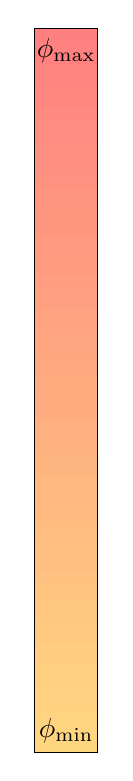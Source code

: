 \begin{tikzpicture}[yscale=-1]
\definecolor{cffxfxf}{rgb}{1.00, 0.50, 0.50}
\path[fill=cffxfxf, draw=cffxfxf] (0.00, 0.00) rectangle (0.80, 0.09);
\definecolor{cffyqxf}{rgb}{1.00, 0.50, 0.50}
\path[fill=cffyqxf, draw=cffyqxf] (0.00, 0.09) rectangle (0.80, 0.18);
\definecolor{cffyrxf}{rgb}{1.00, 0.51, 0.50}
\path[fill=cffyrxf, draw=cffyrxf] (0.00, 0.18) rectangle (0.80, 0.28);
\definecolor{cffysxf}{rgb}{1.00, 0.51, 0.50}
\path[fill=cffysxf, draw=cffysxf] (0.00, 0.28) rectangle (0.80, 0.37);
\definecolor{cffytxf}{rgb}{1.00, 0.51, 0.50}
\path[fill=cffytxf, draw=cffytxf] (0.00, 0.37) rectangle (0.80, 0.46);
\definecolor{cffyuxf}{rgb}{1.00, 0.52, 0.50}
\path[fill=cffyuxf, draw=cffyuxf] (0.00, 0.46) rectangle (0.80, 0.55);
\definecolor{cffyvxf}{rgb}{1.00, 0.52, 0.50}
\path[fill=cffyvxf, draw=cffyvxf] (0.00, 0.55) rectangle (0.80, 0.64);
\definecolor{cffywxf}{rgb}{1.00, 0.52, 0.50}
\path[fill=cffywxf, draw=cffywxf] (0.00, 0.64) rectangle (0.80, 0.74);
\definecolor{cffyxxf}{rgb}{1.00, 0.53, 0.50}
\path[fill=cffyxxf, draw=cffyxxf] (0.00, 0.74) rectangle (0.80, 0.83);
\definecolor{cffyyxf}{rgb}{1.00, 0.53, 0.50}
\path[fill=cffyyxf, draw=cffyyxf] (0.00, 0.83) rectangle (0.80, 0.92);
\path[fill=cffyyxf, draw=cffyyxf] (0.00, 0.92) rectangle (0.80, 1.01);
\definecolor{cffyzxf}{rgb}{1.00, 0.54, 0.50}
\path[fill=cffyzxf, draw=cffyzxf] (0.00, 1.01) rectangle (0.80, 1.10);
\definecolor{cffyaxf}{rgb}{1.00, 0.54, 0.50}
\path[fill=cffyaxf, draw=cffyaxf] (0.00, 1.10) rectangle (0.80, 1.20);
\definecolor{cffybxf}{rgb}{1.00, 0.55, 0.50}
\path[fill=cffybxf, draw=cffybxf] (0.00, 1.20) rectangle (0.80, 1.29);
\definecolor{cffycxf}{rgb}{1.00, 0.55, 0.50}
\path[fill=cffycxf, draw=cffycxf] (0.00, 1.29) rectangle (0.80, 1.38);
\definecolor{cffydxf}{rgb}{1.00, 0.55, 0.50}
\path[fill=cffydxf, draw=cffydxf] (0.00, 1.38) rectangle (0.80, 1.47);
\definecolor{cffyexf}{rgb}{1.00, 0.56, 0.50}
\path[fill=cffyexf, draw=cffyexf] (0.00, 1.47) rectangle (0.80, 1.56);
\definecolor{cffyfxf}{rgb}{1.00, 0.56, 0.50}
\path[fill=cffyfxf, draw=cffyfxf] (0.00, 1.56) rectangle (0.80, 1.66);
\definecolor{cffzqxf}{rgb}{1.00, 0.56, 0.50}
\path[fill=cffzqxf, draw=cffzqxf] (0.00, 1.66) rectangle (0.80, 1.75);
\path[fill=cffzqxf, draw=cffzqxf] (0.00, 1.75) rectangle (0.80, 1.84);
\definecolor{cffzrxf}{rgb}{1.00, 0.57, 0.50}
\path[fill=cffzrxf, draw=cffzrxf] (0.00, 1.84) rectangle (0.80, 1.93);
\definecolor{cffzsxf}{rgb}{1.00, 0.57, 0.50}
\path[fill=cffzsxf, draw=cffzsxf] (0.00, 1.93) rectangle (0.80, 2.02);
\definecolor{cffztxf}{rgb}{1.00, 0.58, 0.50}
\path[fill=cffztxf, draw=cffztxf] (0.00, 2.02) rectangle (0.80, 2.12);
\definecolor{cffzuxf}{rgb}{1.00, 0.58, 0.50}
\path[fill=cffzuxf, draw=cffzuxf] (0.00, 2.12) rectangle (0.80, 2.21);
\definecolor{cffzvxf}{rgb}{1.00, 0.58, 0.50}
\path[fill=cffzvxf, draw=cffzvxf] (0.00, 2.21) rectangle (0.80, 2.30);
\definecolor{cffzwxf}{rgb}{1.00, 0.59, 0.50}
\path[fill=cffzwxf, draw=cffzwxf] (0.00, 2.30) rectangle (0.80, 2.39);
\definecolor{cffzxxf}{rgb}{1.00, 0.59, 0.50}
\path[fill=cffzxxf, draw=cffzxxf] (0.00, 2.39) rectangle (0.80, 2.48);
\definecolor{cffzyxf}{rgb}{1.00, 0.59, 0.50}
\path[fill=cffzyxf, draw=cffzyxf] (0.00, 2.48) rectangle (0.80, 2.58);
\path[fill=cffzyxf, draw=cffzyxf] (0.00, 2.58) rectangle (0.80, 2.67);
\definecolor{cffzzxf}{rgb}{1.00, 0.60, 0.50}
\path[fill=cffzzxf, draw=cffzzxf] (0.00, 2.67) rectangle (0.80, 2.76);
\definecolor{cffzaxf}{rgb}{1.00, 0.60, 0.50}
\path[fill=cffzaxf, draw=cffzaxf] (0.00, 2.76) rectangle (0.80, 2.85);
\definecolor{cffzbxf}{rgb}{1.00, 0.61, 0.50}
\path[fill=cffzbxf, draw=cffzbxf] (0.00, 2.85) rectangle (0.80, 2.94);
\definecolor{cffzcxf}{rgb}{1.00, 0.61, 0.50}
\path[fill=cffzcxf, draw=cffzcxf] (0.00, 2.94) rectangle (0.80, 3.04);
\definecolor{cffzdxf}{rgb}{1.00, 0.61, 0.50}
\path[fill=cffzdxf, draw=cffzdxf] (0.00, 3.04) rectangle (0.80, 3.13);
\definecolor{cffzexf}{rgb}{1.00, 0.62, 0.50}
\path[fill=cffzexf, draw=cffzexf] (0.00, 3.13) rectangle (0.80, 3.22);
\definecolor{cffzfxf}{rgb}{1.00, 0.62, 0.50}
\path[fill=cffzfxf, draw=cffzfxf] (0.00, 3.22) rectangle (0.80, 3.31);
\definecolor{cffaqxf}{rgb}{1.00, 0.63, 0.50}
\path[fill=cffaqxf, draw=cffaqxf] (0.00, 3.31) rectangle (0.80, 3.40);
\path[fill=cffaqxf, draw=cffaqxf] (0.00, 3.40) rectangle (0.80, 3.50);
\definecolor{cffarxf}{rgb}{1.00, 0.63, 0.50}
\path[fill=cffarxf, draw=cffarxf] (0.00, 3.50) rectangle (0.80, 3.59);
\definecolor{cffasxf}{rgb}{1.00, 0.64, 0.50}
\path[fill=cffasxf, draw=cffasxf] (0.00, 3.59) rectangle (0.80, 3.68);
\definecolor{cffatxf}{rgb}{1.00, 0.64, 0.50}
\path[fill=cffatxf, draw=cffatxf] (0.00, 3.68) rectangle (0.80, 3.77);
\definecolor{cffauxf}{rgb}{1.00, 0.64, 0.50}
\path[fill=cffauxf, draw=cffauxf] (0.00, 3.77) rectangle (0.80, 3.86);
\definecolor{cffavxf}{rgb}{1.00, 0.65, 0.50}
\path[fill=cffavxf, draw=cffavxf] (0.00, 3.86) rectangle (0.80, 3.96);
\definecolor{cffawxf}{rgb}{1.00, 0.65, 0.50}
\path[fill=cffawxf, draw=cffawxf] (0.00, 3.96) rectangle (0.80, 4.05);
\definecolor{cffaxxf}{rgb}{1.00, 0.65, 0.50}
\path[fill=cffaxxf, draw=cffaxxf] (0.00, 4.05) rectangle (0.80, 4.14);
\definecolor{cffayxf}{rgb}{1.00, 0.66, 0.50}
\path[fill=cffayxf, draw=cffayxf] (0.00, 4.14) rectangle (0.80, 4.23);
\definecolor{cffazxf}{rgb}{1.00, 0.66, 0.50}
\path[fill=cffazxf, draw=cffazxf] (0.00, 4.23) rectangle (0.80, 4.32);
\path[fill=cffazxf, draw=cffazxf] (0.00, 4.32) rectangle (0.80, 4.42);
\definecolor{cffaaxf}{rgb}{1.00, 0.67, 0.50}
\path[fill=cffaaxf, draw=cffaaxf] (0.00, 4.42) rectangle (0.80, 4.51);
\definecolor{cffabxf}{rgb}{1.00, 0.67, 0.50}
\path[fill=cffabxf, draw=cffabxf] (0.00, 4.51) rectangle (0.80, 4.60);
\definecolor{cffacxf}{rgb}{1.00, 0.67, 0.50}
\path[fill=cffacxf, draw=cffacxf] (0.00, 4.60) rectangle (0.80, 4.69);
\definecolor{cffadxf}{rgb}{1.00, 0.68, 0.50}
\path[fill=cffadxf, draw=cffadxf] (0.00, 4.69) rectangle (0.80, 4.78);
\definecolor{cffaexf}{rgb}{1.00, 0.68, 0.50}
\path[fill=cffaexf, draw=cffaexf] (0.00, 4.78) rectangle (0.80, 4.88);
\definecolor{cffafxf}{rgb}{1.00, 0.68, 0.50}
\path[fill=cffafxf, draw=cffafxf] (0.00, 4.88) rectangle (0.80, 4.97);
\definecolor{cffbqxf}{rgb}{1.00, 0.69, 0.50}
\path[fill=cffbqxf, draw=cffbqxf] (0.00, 4.97) rectangle (0.80, 5.06);
\definecolor{cffbrxf}{rgb}{1.00, 0.69, 0.50}
\path[fill=cffbrxf, draw=cffbrxf] (0.00, 5.06) rectangle (0.80, 5.15);
\path[fill=cffbrxf, draw=cffbrxf] (0.00, 5.15) rectangle (0.80, 5.24);
\definecolor{cffbsxf}{rgb}{1.00, 0.70, 0.50}
\path[fill=cffbsxf, draw=cffbsxf] (0.00, 5.24) rectangle (0.80, 5.34);
\definecolor{cffbtxf}{rgb}{1.00, 0.70, 0.50}
\path[fill=cffbtxf, draw=cffbtxf] (0.00, 5.34) rectangle (0.80, 5.43);
\definecolor{cffbuxf}{rgb}{1.00, 0.71, 0.50}
\path[fill=cffbuxf, draw=cffbuxf] (0.00, 5.43) rectangle (0.80, 5.52);
\definecolor{cffbvxf}{rgb}{1.00, 0.71, 0.50}
\path[fill=cffbvxf, draw=cffbvxf] (0.00, 5.52) rectangle (0.80, 5.61);
\definecolor{cffbwxf}{rgb}{1.00, 0.71, 0.50}
\path[fill=cffbwxf, draw=cffbwxf] (0.00, 5.61) rectangle (0.80, 5.70);
\definecolor{cffbxxf}{rgb}{1.00, 0.72, 0.50}
\path[fill=cffbxxf, draw=cffbxxf] (0.00, 5.70) rectangle (0.80, 5.80);
\definecolor{cffbyxf}{rgb}{1.00, 0.72, 0.50}
\path[fill=cffbyxf, draw=cffbyxf] (0.00, 5.80) rectangle (0.80, 5.89);
\definecolor{cffbzxf}{rgb}{1.00, 0.72, 0.50}
\path[fill=cffbzxf, draw=cffbzxf] (0.00, 5.89) rectangle (0.80, 5.98);
\path[fill=cffbzxf, draw=cffbzxf] (0.00, 5.98) rectangle (0.80, 6.07);
\definecolor{cffbaxf}{rgb}{1.00, 0.73, 0.50}
\path[fill=cffbaxf, draw=cffbaxf] (0.00, 6.07) rectangle (0.80, 6.16);
\definecolor{cffbbxf}{rgb}{1.00, 0.73, 0.50}
\path[fill=cffbbxf, draw=cffbbxf] (0.00, 6.16) rectangle (0.80, 6.26);
\definecolor{cffbcxf}{rgb}{1.00, 0.74, 0.50}
\path[fill=cffbcxf, draw=cffbcxf] (0.00, 6.26) rectangle (0.80, 6.35);
\definecolor{cffbdxf}{rgb}{1.00, 0.74, 0.50}
\path[fill=cffbdxf, draw=cffbdxf] (0.00, 6.35) rectangle (0.80, 6.44);
\definecolor{cffbexf}{rgb}{1.00, 0.74, 0.50}
\path[fill=cffbexf, draw=cffbexf] (0.00, 6.44) rectangle (0.80, 6.53);
\definecolor{cffbfxf}{rgb}{1.00, 0.75, 0.50}
\path[fill=cffbfxf, draw=cffbfxf] (0.00, 6.53) rectangle (0.80, 6.62);
\definecolor{cffcqxf}{rgb}{1.00, 0.75, 0.50}
\path[fill=cffcqxf, draw=cffcqxf] (0.00, 6.62) rectangle (0.80, 6.72);
\definecolor{cffcrxf}{rgb}{1.00, 0.75, 0.50}
\path[fill=cffcrxf, draw=cffcrxf] (0.00, 6.72) rectangle (0.80, 6.81);
\path[fill=cffcrxf, draw=cffcrxf] (0.00, 6.81) rectangle (0.80, 6.90);
\definecolor{cffcsxf}{rgb}{1.00, 0.76, 0.50}
\path[fill=cffcsxf, draw=cffcsxf] (0.00, 6.90) rectangle (0.80, 6.99);
\definecolor{cffctxf}{rgb}{1.00, 0.76, 0.50}
\path[fill=cffctxf, draw=cffctxf] (0.00, 6.99) rectangle (0.80, 7.08);
\definecolor{cffcuxf}{rgb}{1.00, 0.77, 0.50}
\path[fill=cffcuxf, draw=cffcuxf] (0.00, 7.08) rectangle (0.80, 7.18);
\definecolor{cffcvxf}{rgb}{1.00, 0.77, 0.50}
\path[fill=cffcvxf, draw=cffcvxf] (0.00, 7.18) rectangle (0.80, 7.27);
\definecolor{cffcwxf}{rgb}{1.00, 0.78, 0.50}
\path[fill=cffcwxf, draw=cffcwxf] (0.00, 7.27) rectangle (0.80, 7.36);
\definecolor{cffcxxf}{rgb}{1.00, 0.78, 0.50}
\path[fill=cffcxxf, draw=cffcxxf] (0.00, 7.36) rectangle (0.80, 7.45);
\definecolor{cffcyxf}{rgb}{1.00, 0.78, 0.50}
\path[fill=cffcyxf, draw=cffcyxf] (0.00, 7.45) rectangle (0.80, 7.54);
\definecolor{cffczxf}{rgb}{1.00, 0.79, 0.50}
\path[fill=cffczxf, draw=cffczxf] (0.00, 7.54) rectangle (0.80, 7.64);
\definecolor{cffcaxf}{rgb}{1.00, 0.79, 0.50}
\path[fill=cffcaxf, draw=cffcaxf] (0.00, 7.64) rectangle (0.80, 7.73);
\path[fill=cffcaxf, draw=cffcaxf] (0.00, 7.73) rectangle (0.80, 7.82);
\definecolor{cffcbxf}{rgb}{1.00, 0.80, 0.50}
\path[fill=cffcbxf, draw=cffcbxf] (0.00, 7.82) rectangle (0.80, 7.91);
\definecolor{cffccxf}{rgb}{1.00, 0.80, 0.50}
\path[fill=cffccxf, draw=cffccxf] (0.00, 7.91) rectangle (0.80, 8.00);
\definecolor{cffcdxf}{rgb}{1.00, 0.80, 0.50}
\path[fill=cffcdxf, draw=cffcdxf] (0.00, 8.00) rectangle (0.80, 8.10);
\definecolor{cffcexf}{rgb}{1.00, 0.81, 0.50}
\path[fill=cffcexf, draw=cffcexf] (0.00, 8.10) rectangle (0.80, 8.19);
\definecolor{cffcfxf}{rgb}{1.00, 0.81, 0.50}
\path[fill=cffcfxf, draw=cffcfxf] (0.00, 8.19) rectangle (0.80, 8.28);
\definecolor{cffdqxf}{rgb}{1.00, 0.81, 0.50}
\path[fill=cffdqxf, draw=cffdqxf] (0.00, 8.28) rectangle (0.80, 8.37);
\definecolor{cffdrxf}{rgb}{1.00, 0.82, 0.50}
\path[fill=cffdrxf, draw=cffdrxf] (0.00, 8.37) rectangle (0.80, 8.46);
\definecolor{cffdsxf}{rgb}{1.00, 0.82, 0.50}
\path[fill=cffdsxf, draw=cffdsxf] (0.00, 8.46) rectangle (0.80, 8.56);
\path[fill=cffdsxf, draw=cffdsxf] (0.00, 8.56) rectangle (0.80, 8.65);
\definecolor{cffdtxf}{rgb}{1.00, 0.83, 0.50}
\path[fill=cffdtxf, draw=cffdtxf] (0.00, 8.65) rectangle (0.80, 8.74);
\definecolor{cffduxf}{rgb}{1.00, 0.83, 0.50}
\path[fill=cffduxf, draw=cffduxf] (0.00, 8.74) rectangle (0.80, 8.83);
\definecolor{cffdvxf}{rgb}{1.00, 0.83, 0.50}
\path[fill=cffdvxf, draw=cffdvxf] (0.00, 8.83) rectangle (0.80, 8.92);
\definecolor{cffdwxf}{rgb}{1.00, 0.84, 0.50}
\path[fill=cffdwxf, draw=cffdwxf] (0.00, 8.92) rectangle (0.80, 9.02);
\definecolor{cffdxxf}{rgb}{1.00, 0.84, 0.50}
\path[fill=cffdxxf, draw=cffdxxf] (0.00, 9.02) rectangle (0.80, 9.11);
\definecolor{cffdyxf}{rgb}{1.00, 0.84, 0.50}
\path[fill=cffdyxf, draw=cffdyxf] (0.00, 9.11) rectangle (0.80, 9.20);

\path[draw=black] (0.00, 0.00) rectangle (0.80, 9.20);

\node[below] at (0.4, 0) {$\phi_\text{max}$};
\node[above] at (0.4, 9.20) {$\phi_\text{min}$};
\end{tikzpicture}
